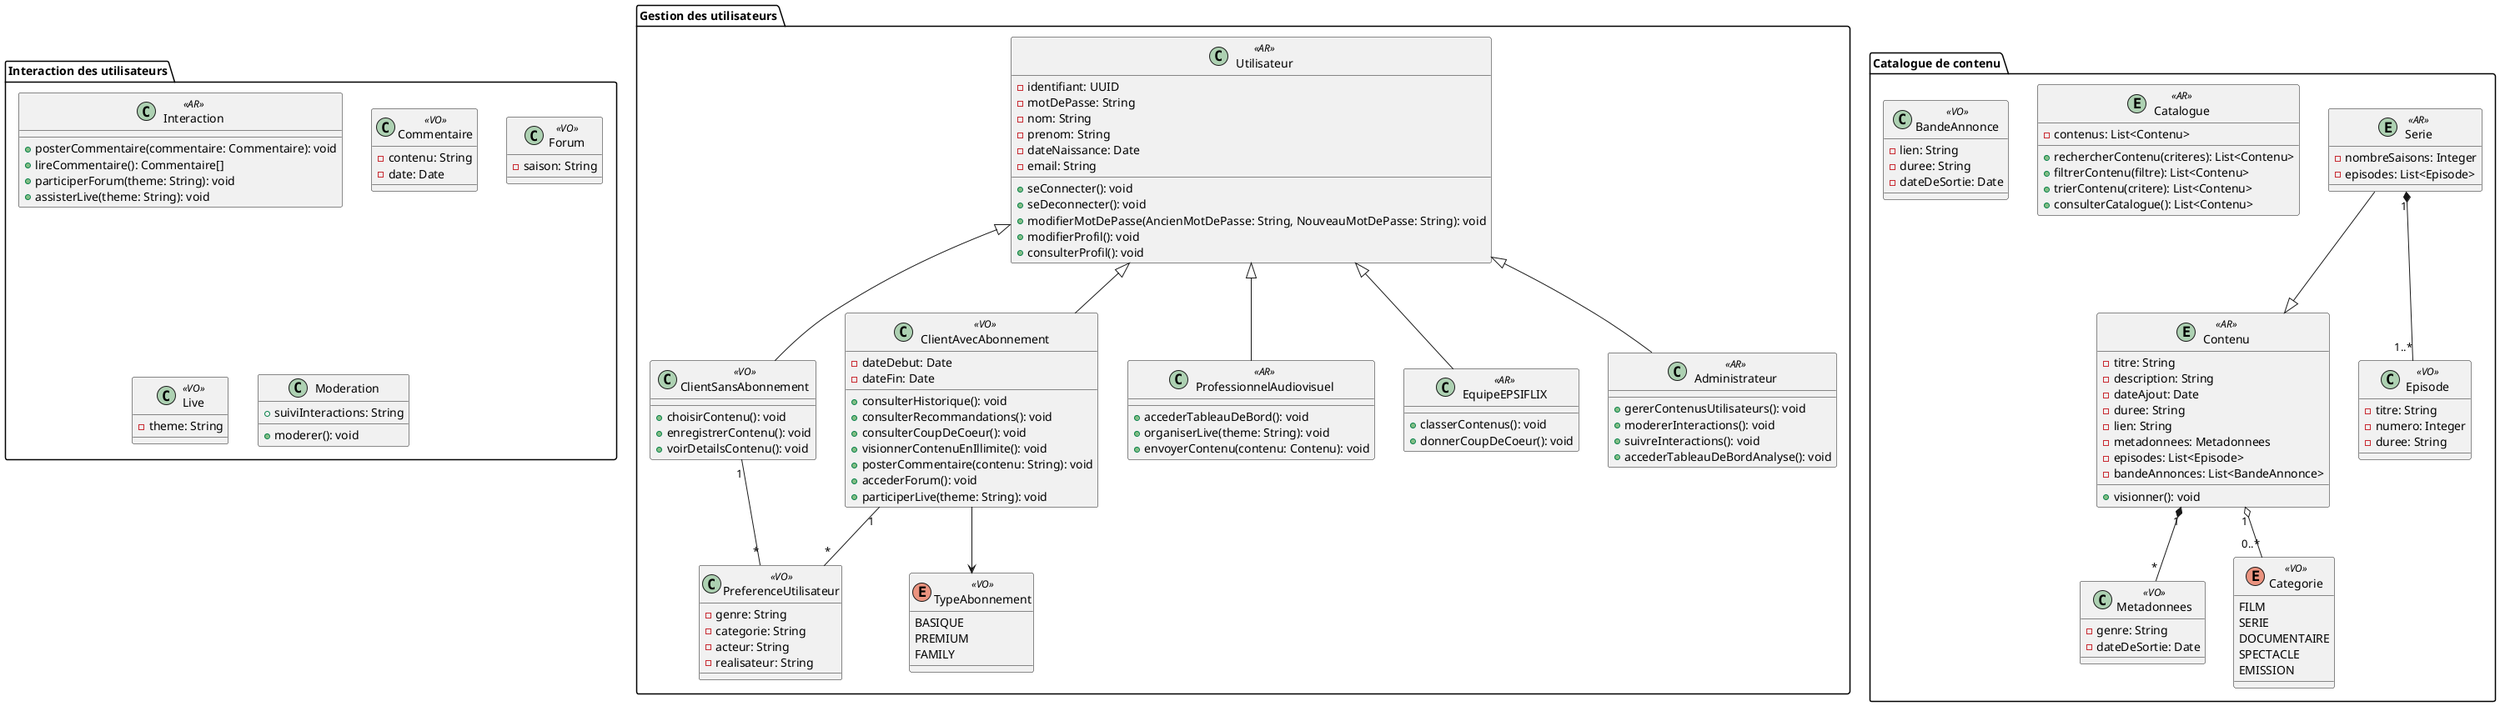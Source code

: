 @startuml Updated Domain Model

' Gestion des Utilisateurs
package "Gestion des utilisateurs" {
  class Utilisateur << AR >> {
    -identifiant: UUID
    -motDePasse: String
    -nom: String
    -prenom: String
    -dateNaissance: Date
    -email: String
    +seConnecter(): void
    +seDeconnecter(): void
    +modifierMotDePasse(AncienMotDePasse: String, NouveauMotDePasse: String): void
    +modifierProfil(): void
    +consulterProfil(): void
  }

  class ClientSansAbonnement << VO >> {
    +choisirContenu(): void
    +enregistrerContenu(): void
    +voirDetailsContenu(): void
  }

  class ClientAvecAbonnement << VO >> {
    -dateDebut: Date
    -dateFin: Date
    +consulterHistorique(): void
    +consulterRecommandations(): void
    +consulterCoupDeCoeur(): void
    +visionnerContenuEnIllimite(): void
    +posterCommentaire(contenu: String): void
    +accederForum(): void
    +participerLive(theme: String): void
  }

  class ProfessionnelAudiovisuel << AR >> {
    +accederTableauDeBord(): void
    +organiserLive(theme: String): void
    +envoyerContenu(contenu: Contenu): void
  }

  class EquipeEPSIFLIX << AR >> {
    +classerContenus(): void
    +donnerCoupDeCoeur(): void
  }

  class Administrateur << AR >> {
    +gererContenusUtilisateurs(): void
    +modererInteractions(): void
    +suivreInteractions(): void
    +accederTableauDeBordAnalyse(): void
  }

  enum TypeAbonnement << VO >> {
    BASIQUE
    PREMIUM
    FAMILY
  }

  class PreferenceUtilisateur << VO >> {
    -genre: String
    -categorie: String
    -acteur: String
    -realisateur: String
  }
}
' Catalogue de contenu
package "Catalogue de contenu" {
  entity Contenu << AR >> {
    -titre: String
    -description: String
    -dateAjout: Date
    -duree: String
    -lien: String
    +visionner(): void
    -metadonnees: Metadonnees
    -episodes: List<Episode>
    -bandeAnnonces: List<BandeAnnonce>
  }

  class Metadonnees << VO >> {
    -genre: String
    -dateDeSortie: Date
  }

  entity Serie << AR >> {
    -nombreSaisons: Integer
    -episodes: List<Episode>
  }

  class Episode << VO >> {
    -titre: String
    -numero: Integer
    -duree: String
  }

  enum Categorie << VO >> {
    FILM
    SERIE
    DOCUMENTAIRE
    SPECTACLE
    EMISSION
  }

  entity Catalogue << AR >> {
    -contenus: List<Contenu>
    +rechercherContenu(criteres): List<Contenu>
    +filtrerContenu(filtre): List<Contenu>
    +trierContenu(critere): List<Contenu>
    +consulterCatalogue(): List<Contenu>
  }

  class BandeAnnonce << VO >> {
    -lien: String
    -duree: String
    -dateDeSortie: Date
  }
}


package "Interaction des utilisateurs" {
  class Interaction << AR >> {
    +posterCommentaire(commentaire: Commentaire): void
    +lireCommentaire(): Commentaire[]
    +participerForum(theme: String): void
    +assisterLive(theme: String): void
  }

  class Commentaire << VO >> {
    -contenu: String
    -date: Date
  }

  class Forum << VO >> {
    -saison: String
  }

  class Live << VO >> {
    -theme: String
  }

  class Moderation {
    +suiviInteractions: String
    +moderer(): void
  }
}

Utilisateur <|-- ClientSansAbonnement
Utilisateur <|-- ClientAvecAbonnement
Utilisateur <|-- ProfessionnelAudiovisuel
Utilisateur <|-- EquipeEPSIFLIX
Utilisateur <|-- Administrateur
Contenu "1" *-- "*" Metadonnees
Serie --|> Contenu
Serie "1" *-- "1..*" Episode
Contenu "1" o-- "0..*" Categorie
ClientAvecAbonnement --> TypeAbonnement
ClientAvecAbonnement "1" -- "*" PreferenceUtilisateur
ClientSansAbonnement "1" -- "*" PreferenceUtilisateur

@enduml

